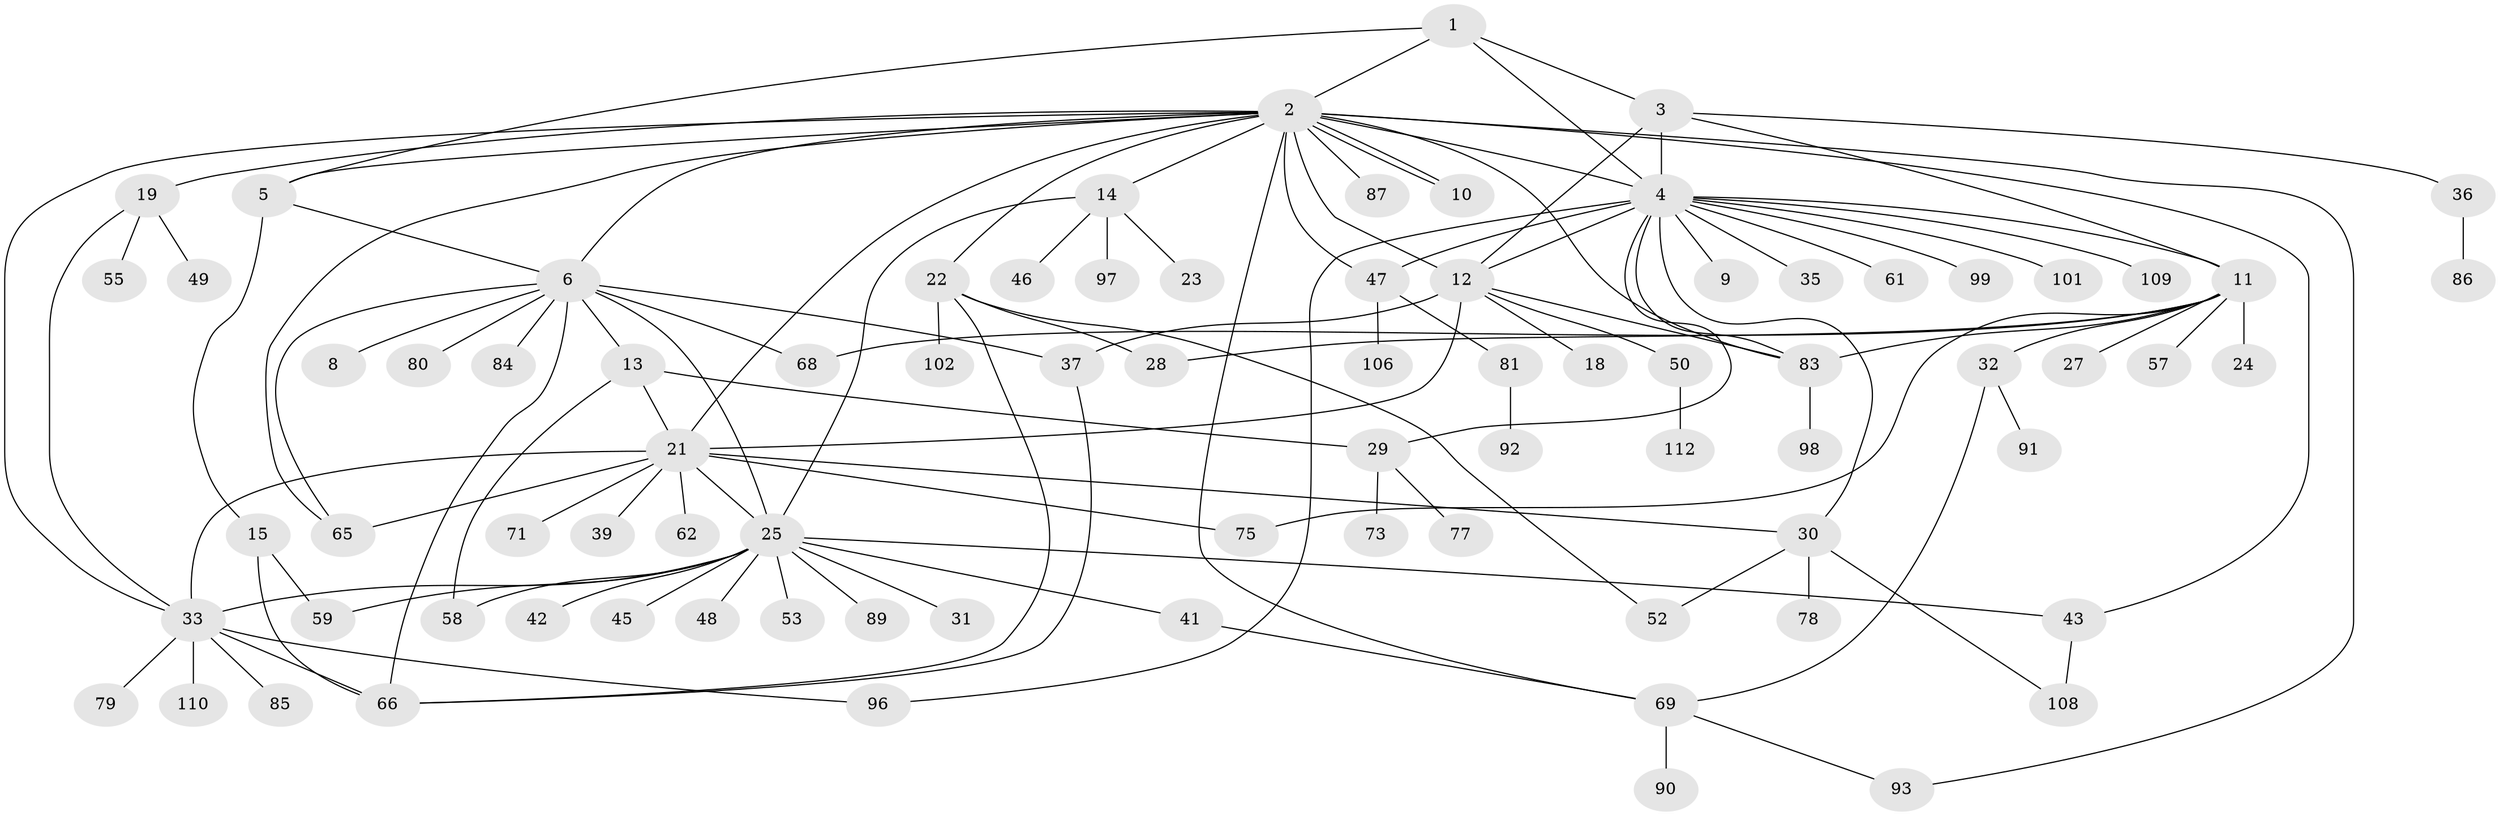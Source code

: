 // Generated by graph-tools (version 1.1) at 2025/23/03/03/25 07:23:51]
// undirected, 82 vertices, 121 edges
graph export_dot {
graph [start="1"]
  node [color=gray90,style=filled];
  1 [super="+26"];
  2 [super="+7"];
  3;
  4 [super="+54"];
  5 [super="+100"];
  6 [super="+20"];
  8;
  9;
  10 [super="+51"];
  11 [super="+94"];
  12 [super="+17"];
  13 [super="+64"];
  14 [super="+16"];
  15;
  18;
  19 [super="+34"];
  21 [super="+40"];
  22 [super="+72"];
  23 [super="+38"];
  24;
  25 [super="+95"];
  27;
  28;
  29 [super="+76"];
  30 [super="+70"];
  31;
  32;
  33 [super="+56"];
  35;
  36 [super="+67"];
  37 [super="+44"];
  39;
  41;
  42;
  43;
  45;
  46 [super="+74"];
  47 [super="+63"];
  48;
  49;
  50;
  52 [super="+60"];
  53;
  55 [super="+88"];
  57;
  58;
  59;
  61;
  62;
  65 [super="+104"];
  66;
  68;
  69 [super="+107"];
  71;
  73;
  75;
  77;
  78;
  79;
  80;
  81 [super="+82"];
  83;
  84;
  85;
  86 [super="+105"];
  87;
  89;
  90;
  91;
  92;
  93;
  96;
  97;
  98;
  99 [super="+103"];
  101;
  102;
  106 [super="+111"];
  108;
  109;
  110;
  112;
  1 -- 2;
  1 -- 3;
  1 -- 4;
  1 -- 5;
  2 -- 5;
  2 -- 6;
  2 -- 10;
  2 -- 10;
  2 -- 12 [weight=2];
  2 -- 14;
  2 -- 21;
  2 -- 43;
  2 -- 47;
  2 -- 83;
  2 -- 87;
  2 -- 93;
  2 -- 4;
  2 -- 33;
  2 -- 19;
  2 -- 69;
  2 -- 22;
  2 -- 65;
  3 -- 4;
  3 -- 11;
  3 -- 12;
  3 -- 36;
  4 -- 9;
  4 -- 11;
  4 -- 30;
  4 -- 35;
  4 -- 61;
  4 -- 96;
  4 -- 101;
  4 -- 99;
  4 -- 83;
  4 -- 109;
  4 -- 12;
  4 -- 47;
  4 -- 29;
  5 -- 6;
  5 -- 15;
  6 -- 8;
  6 -- 13;
  6 -- 25;
  6 -- 65;
  6 -- 66;
  6 -- 68;
  6 -- 80;
  6 -- 84;
  6 -- 37;
  11 -- 24;
  11 -- 27;
  11 -- 28;
  11 -- 32;
  11 -- 57;
  11 -- 68;
  11 -- 75;
  11 -- 83;
  12 -- 18;
  12 -- 21;
  12 -- 37 [weight=2];
  12 -- 50;
  12 -- 83;
  13 -- 21;
  13 -- 29;
  13 -- 58;
  14 -- 23;
  14 -- 46;
  14 -- 97;
  14 -- 25;
  15 -- 59;
  15 -- 66;
  19 -- 49;
  19 -- 55;
  19 -- 33;
  21 -- 25 [weight=2];
  21 -- 39;
  21 -- 65;
  21 -- 71;
  21 -- 75;
  21 -- 62;
  21 -- 30;
  21 -- 33;
  22 -- 28;
  22 -- 66;
  22 -- 102;
  22 -- 52;
  25 -- 31;
  25 -- 41;
  25 -- 42;
  25 -- 43;
  25 -- 45;
  25 -- 48;
  25 -- 53;
  25 -- 59;
  25 -- 89;
  25 -- 58;
  25 -- 33;
  29 -- 73;
  29 -- 77;
  30 -- 52;
  30 -- 78;
  30 -- 108;
  32 -- 69;
  32 -- 91;
  33 -- 96;
  33 -- 66;
  33 -- 110;
  33 -- 79;
  33 -- 85;
  36 -- 86;
  37 -- 66;
  41 -- 69;
  43 -- 108;
  47 -- 81;
  47 -- 106;
  50 -- 112;
  69 -- 90;
  69 -- 93;
  81 -- 92;
  83 -- 98;
}
